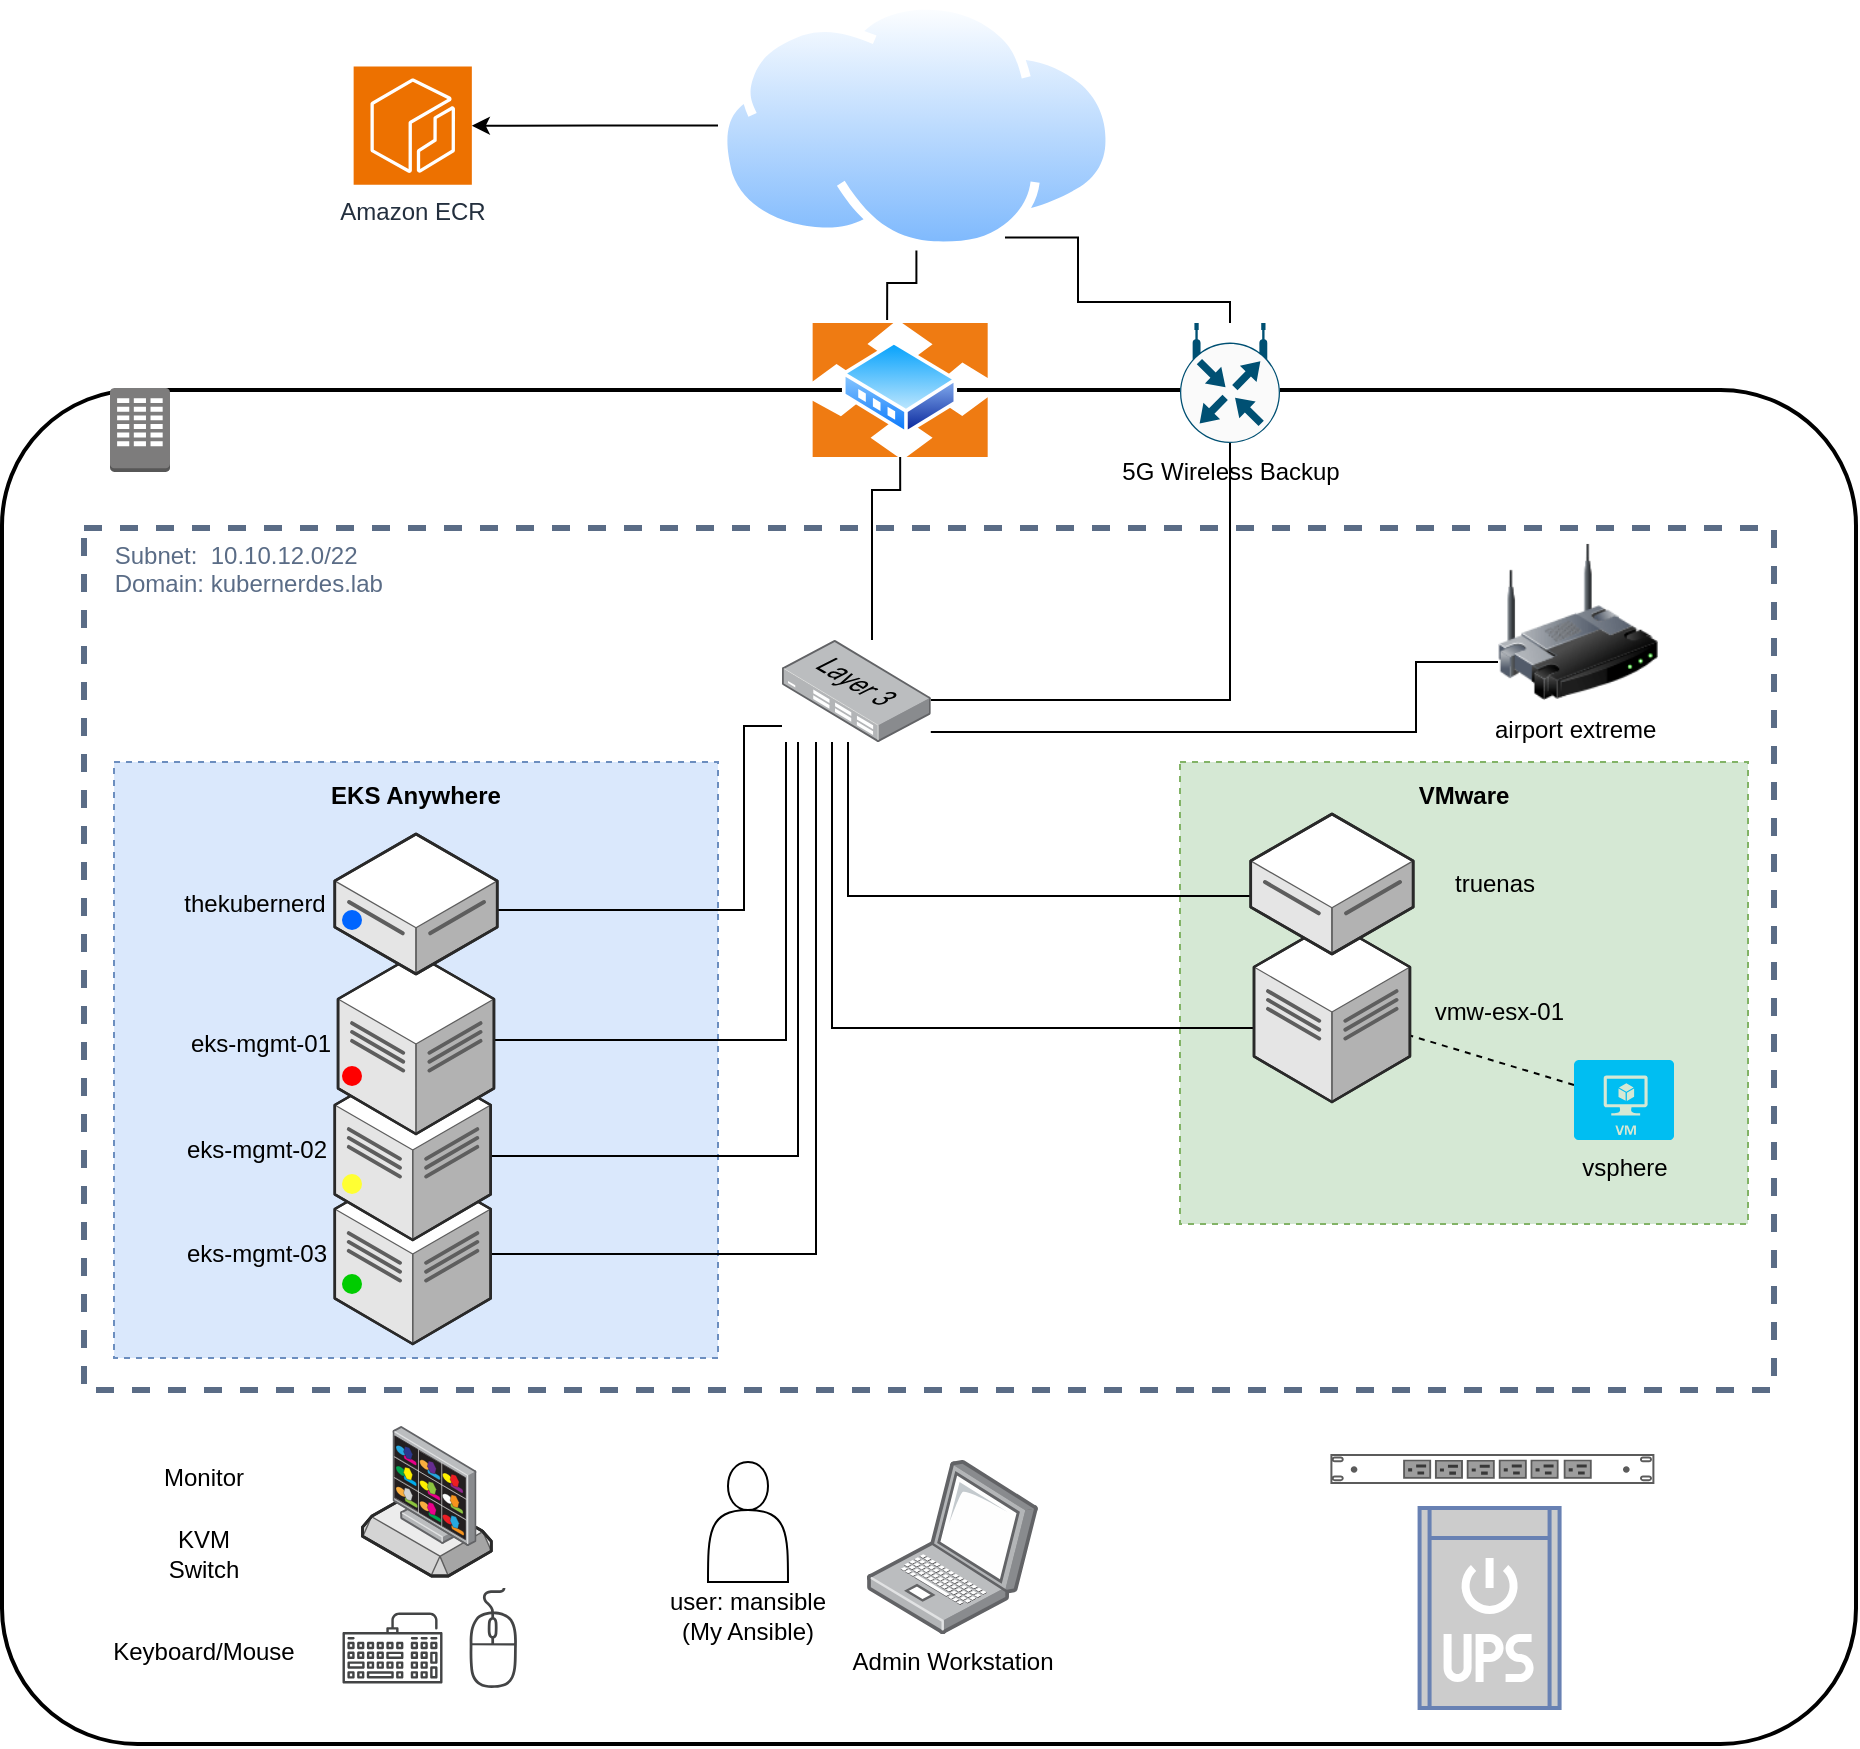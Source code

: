 <mxfile version="24.7.8">
  <diagram id="Ht1M8jgEwFfnCIfOTk4-" name="Page-1">
    <mxGraphModel dx="1159" dy="797" grid="0" gridSize="10" guides="1" tooltips="1" connect="1" arrows="1" fold="1" page="1" pageScale="1" pageWidth="1169" pageHeight="827" math="0" shadow="0">
      <root>
        <mxCell id="0" />
        <mxCell id="1" parent="0" />
        <mxCell id="giLpwNqlkb6RfxS4_c0a-1" value="" style="rounded=1;arcSize=10;dashed=0;fillColor=none;gradientColor=none;strokeWidth=2;" parent="1" vertex="1">
          <mxGeometry x="195" y="248" width="927" height="677" as="geometry" />
        </mxCell>
        <mxCell id="giLpwNqlkb6RfxS4_c0a-27" value="&amp;nbsp; &amp;nbsp; Subnet:&amp;nbsp; 10.10.12.0/22&lt;br&gt;&amp;nbsp; &amp;nbsp; Domain: kubernerdes.lab" style="fillColor=none;strokeColor=#5A6C86;dashed=1;verticalAlign=top;fontStyle=0;fontColor=#5A6C86;whiteSpace=wrap;html=1;align=left;strokeWidth=3;" parent="1" vertex="1">
          <mxGeometry x="236" y="317" width="845" height="431" as="geometry" />
        </mxCell>
        <mxCell id="zZqlVJ54U7L3CnaIl7Do-32" value="&lt;b&gt;VMware&lt;/b&gt;" style="outlineConnect=0;html=1;whiteSpace=wrap;fontSize=12;fontStyle=0;strokeColor=#82b366;fillColor=#d5e8d4;verticalAlign=top;align=center;dashed=1;spacingTop=3;" parent="1" vertex="1">
          <mxGeometry x="784" y="434" width="284" height="231" as="geometry" />
        </mxCell>
        <mxCell id="zZqlVJ54U7L3CnaIl7Do-31" value="&lt;b&gt;EKS Anywhere&lt;/b&gt;" style="outlineConnect=0;html=1;whiteSpace=wrap;fontSize=12;fontStyle=0;strokeColor=#6c8ebf;fillColor=#dae8fc;verticalAlign=top;align=center;dashed=1;spacingTop=3;" parent="1" vertex="1">
          <mxGeometry x="251" y="434" width="302" height="298" as="geometry" />
        </mxCell>
        <mxCell id="zZqlVJ54U7L3CnaIl7Do-28" value="" style="verticalLabelPosition=bottom;html=1;verticalAlign=top;strokeWidth=1;align=center;outlineConnect=0;dashed=0;outlineConnect=0;shape=mxgraph.aws3d.ebs;fillColor=#ECECEC;strokeColor=#5E5E5E;aspect=fixed;" parent="1" vertex="1">
          <mxGeometry x="375.25" y="799" width="64.4" height="42" as="geometry" />
        </mxCell>
        <mxCell id="giLpwNqlkb6RfxS4_c0a-2" value="" style="dashed=0;html=1;shape=mxgraph.aws3.corporate_data_center;fillColor=#7D7C7C;gradientColor=none;dashed=0;" parent="1" vertex="1">
          <mxGeometry x="249" y="247" width="30" height="42" as="geometry" />
        </mxCell>
        <mxCell id="bdIBlkpDldWMxM4VtPXu-3" value="" style="edgeStyle=orthogonalEdgeStyle;rounded=0;orthogonalLoop=1;jettySize=auto;html=1;entryX=0.5;entryY=1;entryDx=0;entryDy=0;entryPerimeter=0;endArrow=none;endFill=0;" parent="1" source="giLpwNqlkb6RfxS4_c0a-21" target="bdIBlkpDldWMxM4VtPXu-1" edge="1">
          <mxGeometry relative="1" as="geometry">
            <mxPoint x="739.4" y="410.5" as="targetPoint" />
            <Array as="points">
              <mxPoint x="809" y="403" />
            </Array>
          </mxGeometry>
        </mxCell>
        <mxCell id="giLpwNqlkb6RfxS4_c0a-21" value="" style="image;points=[];aspect=fixed;html=1;align=center;shadow=0;dashed=0;image=img/lib/allied_telesis/switch/Switch_24_port_L3.svg;" parent="1" vertex="1">
          <mxGeometry x="585" y="373" width="74.4" height="51" as="geometry" />
        </mxCell>
        <mxCell id="giLpwNqlkb6RfxS4_c0a-32" value="" style="edgeStyle=orthogonalEdgeStyle;rounded=0;orthogonalLoop=1;jettySize=auto;html=1;" parent="1" source="giLpwNqlkb6RfxS4_c0a-26" target="giLpwNqlkb6RfxS4_c0a-29" edge="1">
          <mxGeometry relative="1" as="geometry" />
        </mxCell>
        <mxCell id="giLpwNqlkb6RfxS4_c0a-26" value="" style="image;aspect=fixed;perimeter=ellipsePerimeter;html=1;align=center;shadow=0;dashed=0;spacingTop=3;image=img/lib/active_directory/internet_cloud.svg;" parent="1" vertex="1">
          <mxGeometry x="553" y="53.3" width="198.41" height="125" as="geometry" />
        </mxCell>
        <mxCell id="giLpwNqlkb6RfxS4_c0a-31" value="" style="edgeStyle=orthogonalEdgeStyle;rounded=0;orthogonalLoop=1;jettySize=auto;html=1;endArrow=none;endFill=0;exitX=0.426;exitY=-0.022;exitDx=0;exitDy=0;exitPerimeter=0;" parent="1" source="n6KDSuUHy3L_TARxie_m-2" target="giLpwNqlkb6RfxS4_c0a-26" edge="1">
          <mxGeometry relative="1" as="geometry">
            <mxPoint x="670" y="226" as="sourcePoint" />
          </mxGeometry>
        </mxCell>
        <mxCell id="giLpwNqlkb6RfxS4_c0a-29" value="Amazon ECR" style="sketch=0;points=[[0,0,0],[0.25,0,0],[0.5,0,0],[0.75,0,0],[1,0,0],[0,1,0],[0.25,1,0],[0.5,1,0],[0.75,1,0],[1,1,0],[0,0.25,0],[0,0.5,0],[0,0.75,0],[1,0.25,0],[1,0.5,0],[1,0.75,0]];outlineConnect=0;fontColor=#232F3E;fillColor=#ED7100;strokeColor=#ffffff;dashed=0;verticalLabelPosition=bottom;verticalAlign=top;align=center;html=1;fontSize=12;fontStyle=0;aspect=fixed;shape=mxgraph.aws4.resourceIcon;resIcon=mxgraph.aws4.ecr;" parent="1" vertex="1">
          <mxGeometry x="370.82" y="86.25" width="59.1" height="59.1" as="geometry" />
        </mxCell>
        <mxCell id="giLpwNqlkb6RfxS4_c0a-30" value="Admin Workstation" style="image;points=[];aspect=fixed;html=1;align=center;shadow=0;dashed=0;image=img/lib/allied_telesis/computer_and_terminals/Laptop.svg;" parent="1" vertex="1">
          <mxGeometry x="627.32" y="783" width="85.77" height="87" as="geometry" />
        </mxCell>
        <mxCell id="EorF3O7ZFInKPDkzEAc7-24" style="edgeStyle=orthogonalEdgeStyle;rounded=0;orthogonalLoop=1;jettySize=auto;html=1;exitX=0;exitY=0.75;exitDx=0;exitDy=0;endArrow=none;endFill=0;" parent="1" source="n6KDSuUHy3L_TARxie_m-1" target="giLpwNqlkb6RfxS4_c0a-21" edge="1">
          <mxGeometry relative="1" as="geometry">
            <Array as="points">
              <mxPoint x="902" y="384" />
              <mxPoint x="902" y="419" />
            </Array>
          </mxGeometry>
        </mxCell>
        <mxCell id="n6KDSuUHy3L_TARxie_m-1" value="airport extreme&amp;nbsp;" style="image;html=1;image=img/lib/clip_art/networking/Wireless_Router_128x128.png" parent="1" vertex="1">
          <mxGeometry x="943" y="324" width="80" height="80" as="geometry" />
        </mxCell>
        <mxCell id="n6KDSuUHy3L_TARxie_m-4" style="edgeStyle=orthogonalEdgeStyle;rounded=0;orthogonalLoop=1;jettySize=auto;html=1;exitX=0.5;exitY=1;exitDx=0;exitDy=0;endArrow=none;endFill=0;" parent="1" source="n6KDSuUHy3L_TARxie_m-2" target="giLpwNqlkb6RfxS4_c0a-21" edge="1">
          <mxGeometry relative="1" as="geometry">
            <Array as="points">
              <mxPoint x="644" y="298" />
              <mxPoint x="630" y="298" />
            </Array>
          </mxGeometry>
        </mxCell>
        <mxCell id="n6KDSuUHy3L_TARxie_m-2" value="" style="image;aspect=fixed;perimeter=ellipsePerimeter;html=1;align=center;shadow=0;dashed=0;spacingTop=3;image=img/lib/active_directory/router.svg;" parent="1" vertex="1">
          <mxGeometry x="600" y="214.5" width="88.16" height="67" as="geometry" />
        </mxCell>
        <mxCell id="zZqlVJ54U7L3CnaIl7Do-14" value="" style="edgeStyle=orthogonalEdgeStyle;rounded=0;orthogonalLoop=1;jettySize=auto;html=1;endArrow=none;endFill=0;" parent="1" source="zZqlVJ54U7L3CnaIl7Do-1" target="giLpwNqlkb6RfxS4_c0a-21" edge="1">
          <mxGeometry relative="1" as="geometry">
            <Array as="points">
              <mxPoint x="618" y="501" />
            </Array>
            <mxPoint x="584" y="474" as="targetPoint" />
          </mxGeometry>
        </mxCell>
        <mxCell id="zZqlVJ54U7L3CnaIl7Do-4" value="" style="rounded=0;orthogonalLoop=1;jettySize=auto;html=1;endArrow=none;endFill=0;dashed=1;" parent="1" source="zZqlVJ54U7L3CnaIl7Do-2" target="zZqlVJ54U7L3CnaIl7Do-3" edge="1">
          <mxGeometry relative="1" as="geometry" />
        </mxCell>
        <mxCell id="zZqlVJ54U7L3CnaIl7Do-2" value="vsphere" style="verticalLabelPosition=bottom;html=1;verticalAlign=top;align=center;strokeColor=none;fillColor=#00BEF2;shape=mxgraph.azure.virtual_machine;" parent="1" vertex="1">
          <mxGeometry x="981" y="583" width="50" height="40" as="geometry" />
        </mxCell>
        <mxCell id="zZqlVJ54U7L3CnaIl7Do-8" value="" style="edgeStyle=orthogonalEdgeStyle;rounded=0;orthogonalLoop=1;jettySize=auto;html=1;endArrow=none;endFill=0;" parent="1" source="zZqlVJ54U7L3CnaIl7Do-3" target="giLpwNqlkb6RfxS4_c0a-21" edge="1">
          <mxGeometry relative="1" as="geometry">
            <mxPoint x="594.2" y="474" as="targetPoint" />
            <Array as="points">
              <mxPoint x="610" y="567" />
            </Array>
          </mxGeometry>
        </mxCell>
        <mxCell id="zZqlVJ54U7L3CnaIl7Do-3" value="vmw-esx-01" style="verticalLabelPosition=middle;html=1;verticalAlign=middle;strokeWidth=1;align=right;outlineConnect=0;dashed=0;outlineConnect=0;shape=mxgraph.aws3d.dataCenter;strokeColor=#5E5E5E;aspect=fixed;horizontal=1;labelPosition=right;" parent="1" vertex="1">
          <mxGeometry x="821" y="514" width="77.96" height="90" as="geometry" />
        </mxCell>
        <mxCell id="zZqlVJ54U7L3CnaIl7Do-15" value="" style="sketch=0;pointerEvents=1;shadow=0;dashed=0;html=1;strokeColor=none;fillColor=#434445;aspect=fixed;labelPosition=center;verticalLabelPosition=bottom;verticalAlign=top;align=center;outlineConnect=0;shape=mxgraph.vvd.keyboard;" parent="1" vertex="1">
          <mxGeometry x="365.25" y="859.25" width="50" height="35.5" as="geometry" />
        </mxCell>
        <mxCell id="zZqlVJ54U7L3CnaIl7Do-16" value="" style="image;points=[];aspect=fixed;html=1;align=center;shadow=0;dashed=0;image=img/lib/allied_telesis/security/DVS_Surveillance_Monitor.svg;" parent="1" vertex="1">
          <mxGeometry x="390.25" y="766" width="42" height="60" as="geometry" />
        </mxCell>
        <mxCell id="zZqlVJ54U7L3CnaIl7Do-17" value="" style="sketch=0;pointerEvents=1;shadow=0;dashed=0;html=1;strokeColor=none;fillColor=#434445;aspect=fixed;labelPosition=center;verticalLabelPosition=bottom;verticalAlign=top;align=center;outlineConnect=0;shape=mxgraph.vvd.mouse;" parent="1" vertex="1">
          <mxGeometry x="428.25" y="847" width="24.5" height="50" as="geometry" />
        </mxCell>
        <mxCell id="zZqlVJ54U7L3CnaIl7Do-29" value="KVM Switch" style="text;html=1;align=center;verticalAlign=middle;whiteSpace=wrap;rounded=0;" parent="1" vertex="1">
          <mxGeometry x="265.75" y="815" width="60" height="30" as="geometry" />
        </mxCell>
        <mxCell id="bdIBlkpDldWMxM4VtPXu-2" value="" style="edgeStyle=orthogonalEdgeStyle;rounded=0;orthogonalLoop=1;jettySize=auto;html=1;entryX=0.75;entryY=1;entryDx=0;entryDy=0;endArrow=none;endFill=0;" parent="1" source="bdIBlkpDldWMxM4VtPXu-1" target="giLpwNqlkb6RfxS4_c0a-26" edge="1">
          <mxGeometry relative="1" as="geometry">
            <mxPoint x="874" y="149" as="targetPoint" />
            <Array as="points">
              <mxPoint x="809" y="204" />
              <mxPoint x="733" y="204" />
            </Array>
          </mxGeometry>
        </mxCell>
        <mxCell id="bdIBlkpDldWMxM4VtPXu-1" value="5G Wireless Backup" style="sketch=0;points=[[0.5,0,0],[1,0.5,0],[0.5,1,0],[0,0.5,0],[0.145,0.145,0],[0.856,0.145,0],[0.855,0.856,0],[0.145,0.855,0]];verticalLabelPosition=bottom;html=1;verticalAlign=top;aspect=fixed;align=center;pointerEvents=1;shape=mxgraph.cisco19.rect;prIcon=wireless_router;fillColor=#FAFAFA;strokeColor=#005073;" parent="1" vertex="1">
          <mxGeometry x="784" y="214.5" width="50" height="60" as="geometry" />
        </mxCell>
        <mxCell id="EorF3O7ZFInKPDkzEAc7-2" value="" style="strokeColor=#666666;html=1;labelPosition=right;align=left;spacingLeft=15;shadow=0;dashed=0;outlineConnect=0;shape=mxgraph.rack.dell.power_strip;" parent="1" vertex="1">
          <mxGeometry x="859.2" y="780" width="162" height="15" as="geometry" />
        </mxCell>
        <mxCell id="EorF3O7ZFInKPDkzEAc7-3" value="Monitor" style="text;html=1;align=center;verticalAlign=middle;whiteSpace=wrap;rounded=0;" parent="1" vertex="1">
          <mxGeometry x="265.75" y="777" width="60" height="30" as="geometry" />
        </mxCell>
        <mxCell id="EorF3O7ZFInKPDkzEAc7-4" value="Keyboard/Mouse&lt;div&gt;&lt;br&gt;&lt;/div&gt;" style="text;html=1;align=center;verticalAlign=middle;whiteSpace=wrap;rounded=0;" parent="1" vertex="1">
          <mxGeometry x="246" y="871" width="99.5" height="30" as="geometry" />
        </mxCell>
        <mxCell id="EorF3O7ZFInKPDkzEAc7-6" value="" style="fontColor=#0066CC;verticalAlign=top;verticalLabelPosition=bottom;labelPosition=center;align=center;html=1;outlineConnect=0;fillColor=#CCCCCC;strokeColor=#6881B3;gradientColor=none;gradientDirection=north;strokeWidth=2;shape=mxgraph.networks.ups_small;" parent="1" vertex="1">
          <mxGeometry x="903.79" y="807" width="70" height="100" as="geometry" />
        </mxCell>
        <mxCell id="zZqlVJ54U7L3CnaIl7Do-1" value="truenas" style="verticalLabelPosition=middle;html=1;verticalAlign=middle;strokeWidth=1;align=center;outlineConnect=0;dashed=0;outlineConnect=0;shape=mxgraph.aws3d.dataServer;strokeColor=#5E5E5E;aspect=fixed;horizontal=1;labelPosition=right;" parent="1" vertex="1">
          <mxGeometry x="819.36" y="460" width="81.23" height="70" as="geometry" />
        </mxCell>
        <mxCell id="EorF3O7ZFInKPDkzEAc7-22" value="" style="edgeStyle=orthogonalEdgeStyle;rounded=0;orthogonalLoop=1;jettySize=auto;html=1;endArrow=none;endFill=0;" parent="1" source="EorF3O7ZFInKPDkzEAc7-18" target="giLpwNqlkb6RfxS4_c0a-21" edge="1">
          <mxGeometry relative="1" as="geometry">
            <mxPoint x="517.35" y="693" as="targetPoint" />
            <Array as="points">
              <mxPoint x="602" y="680" />
            </Array>
          </mxGeometry>
        </mxCell>
        <mxCell id="EorF3O7ZFInKPDkzEAc7-18" value="eks-mgmt-03" style="verticalLabelPosition=middle;html=1;verticalAlign=middle;strokeWidth=1;align=center;outlineConnect=0;dashed=0;outlineConnect=0;shape=mxgraph.aws3d.dataCenter;strokeColor=#5E5E5E;aspect=fixed;horizontal=1;labelPosition=left;" parent="1" vertex="1">
          <mxGeometry x="361.39" y="635" width="77.96" height="90" as="geometry" />
        </mxCell>
        <mxCell id="EorF3O7ZFInKPDkzEAc7-23" value="" style="edgeStyle=orthogonalEdgeStyle;rounded=0;orthogonalLoop=1;jettySize=auto;html=1;endArrow=none;endFill=0;" parent="1" source="EorF3O7ZFInKPDkzEAc7-17" target="giLpwNqlkb6RfxS4_c0a-21" edge="1">
          <mxGeometry relative="1" as="geometry">
            <mxPoint x="597" y="405" as="targetPoint" />
            <Array as="points">
              <mxPoint x="593" y="631" />
            </Array>
          </mxGeometry>
        </mxCell>
        <mxCell id="EorF3O7ZFInKPDkzEAc7-17" value="eks-mgmt-02" style="verticalLabelPosition=middle;html=1;verticalAlign=middle;strokeWidth=1;align=center;outlineConnect=0;dashed=0;outlineConnect=0;shape=mxgraph.aws3d.dataCenter;strokeColor=#5E5E5E;aspect=fixed;horizontal=1;labelPosition=left;" parent="1" vertex="1">
          <mxGeometry x="361.39" y="583" width="77.96" height="90" as="geometry" />
        </mxCell>
        <mxCell id="EorF3O7ZFInKPDkzEAc7-21" value="" style="edgeStyle=orthogonalEdgeStyle;rounded=0;orthogonalLoop=1;jettySize=auto;html=1;endArrow=none;endFill=0;" parent="1" source="EorF3O7ZFInKPDkzEAc7-14" target="giLpwNqlkb6RfxS4_c0a-21" edge="1">
          <mxGeometry relative="1" as="geometry">
            <mxPoint x="518.98" y="588" as="targetPoint" />
            <Array as="points">
              <mxPoint x="587" y="573" />
            </Array>
          </mxGeometry>
        </mxCell>
        <mxCell id="EorF3O7ZFInKPDkzEAc7-14" value="eks-mgmt-01" style="verticalLabelPosition=middle;html=1;verticalAlign=middle;strokeWidth=1;align=center;outlineConnect=0;dashed=0;outlineConnect=0;shape=mxgraph.aws3d.dataCenter;strokeColor=#5E5E5E;aspect=fixed;horizontal=1;labelPosition=left;" parent="1" vertex="1">
          <mxGeometry x="363.02" y="530" width="77.96" height="90" as="geometry" />
        </mxCell>
        <mxCell id="EorF3O7ZFInKPDkzEAc7-20" value="" style="edgeStyle=orthogonalEdgeStyle;rounded=0;orthogonalLoop=1;jettySize=auto;html=1;entryX=0;entryY=0.843;entryDx=0;entryDy=0;entryPerimeter=0;endArrow=none;endFill=0;" parent="1" source="giLpwNqlkb6RfxS4_c0a-9" target="giLpwNqlkb6RfxS4_c0a-21" edge="1">
          <mxGeometry relative="1" as="geometry">
            <mxPoint x="520.62" y="545" as="targetPoint" />
            <Array as="points">
              <mxPoint x="566" y="508" />
              <mxPoint x="566" y="416" />
            </Array>
          </mxGeometry>
        </mxCell>
        <mxCell id="giLpwNqlkb6RfxS4_c0a-9" value="thekubernerd" style="verticalLabelPosition=middle;html=1;verticalAlign=middle;strokeWidth=1;align=center;outlineConnect=0;dashed=0;outlineConnect=0;shape=mxgraph.aws3d.dataServer;strokeColor=#5E5E5E;aspect=fixed;labelPosition=left;" parent="1" vertex="1">
          <mxGeometry x="361.39" y="470" width="81.23" height="70" as="geometry" />
        </mxCell>
        <mxCell id="EorF3O7ZFInKPDkzEAc7-27" value="" style="shape=ellipse;fillColor=#00CC00;strokeColor=none;html=1;sketch=0;direction=south;" parent="1" vertex="1">
          <mxGeometry x="365" y="690" width="10" height="10" as="geometry" />
        </mxCell>
        <mxCell id="EorF3O7ZFInKPDkzEAc7-28" value="" style="shape=ellipse;fillColor=#FFFF33;strokeColor=none;html=1;sketch=0;" parent="1" vertex="1">
          <mxGeometry x="365" y="640" width="10" height="10" as="geometry" />
        </mxCell>
        <mxCell id="EorF3O7ZFInKPDkzEAc7-31" value="" style="shape=ellipse;fillColor=#FF0000;strokeColor=none;html=1;sketch=0;" parent="1" vertex="1">
          <mxGeometry x="365" y="586" width="10" height="10" as="geometry" />
        </mxCell>
        <mxCell id="EorF3O7ZFInKPDkzEAc7-32" value="" style="shape=ellipse;fillColor=#0065FF;strokeColor=none;html=1;sketch=0;" parent="1" vertex="1">
          <mxGeometry x="365" y="508" width="10" height="10" as="geometry" />
        </mxCell>
        <mxCell id="PSCPDOY8fNSchIrvInZT-1" style="edgeStyle=orthogonalEdgeStyle;rounded=0;orthogonalLoop=1;jettySize=auto;html=1;exitX=0.5;exitY=1;exitDx=0;exitDy=0;" parent="1" source="zZqlVJ54U7L3CnaIl7Do-31" target="zZqlVJ54U7L3CnaIl7Do-31" edge="1">
          <mxGeometry relative="1" as="geometry" />
        </mxCell>
        <mxCell id="AER7El__-jBt-qoN5j7D-3" value="" style="shape=actor;whiteSpace=wrap;html=1;" vertex="1" parent="1">
          <mxGeometry x="548" y="784" width="40" height="60" as="geometry" />
        </mxCell>
        <mxCell id="AER7El__-jBt-qoN5j7D-4" value="user: mansible&lt;br&gt;(My Ansible)" style="text;html=1;align=center;verticalAlign=middle;whiteSpace=wrap;rounded=0;" vertex="1" parent="1">
          <mxGeometry x="527" y="846" width="82" height="30" as="geometry" />
        </mxCell>
      </root>
    </mxGraphModel>
  </diagram>
</mxfile>
